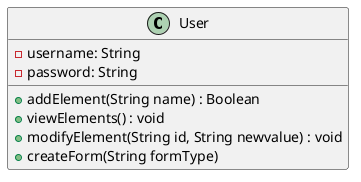 @startuml
class User {
    - username: String
    - password: String
    
    + addElement(String name) : Boolean
    + viewElements() : void
    + modifyElement(String id, String newvalue) : void
    + createForm(String formType)
}
@enduml